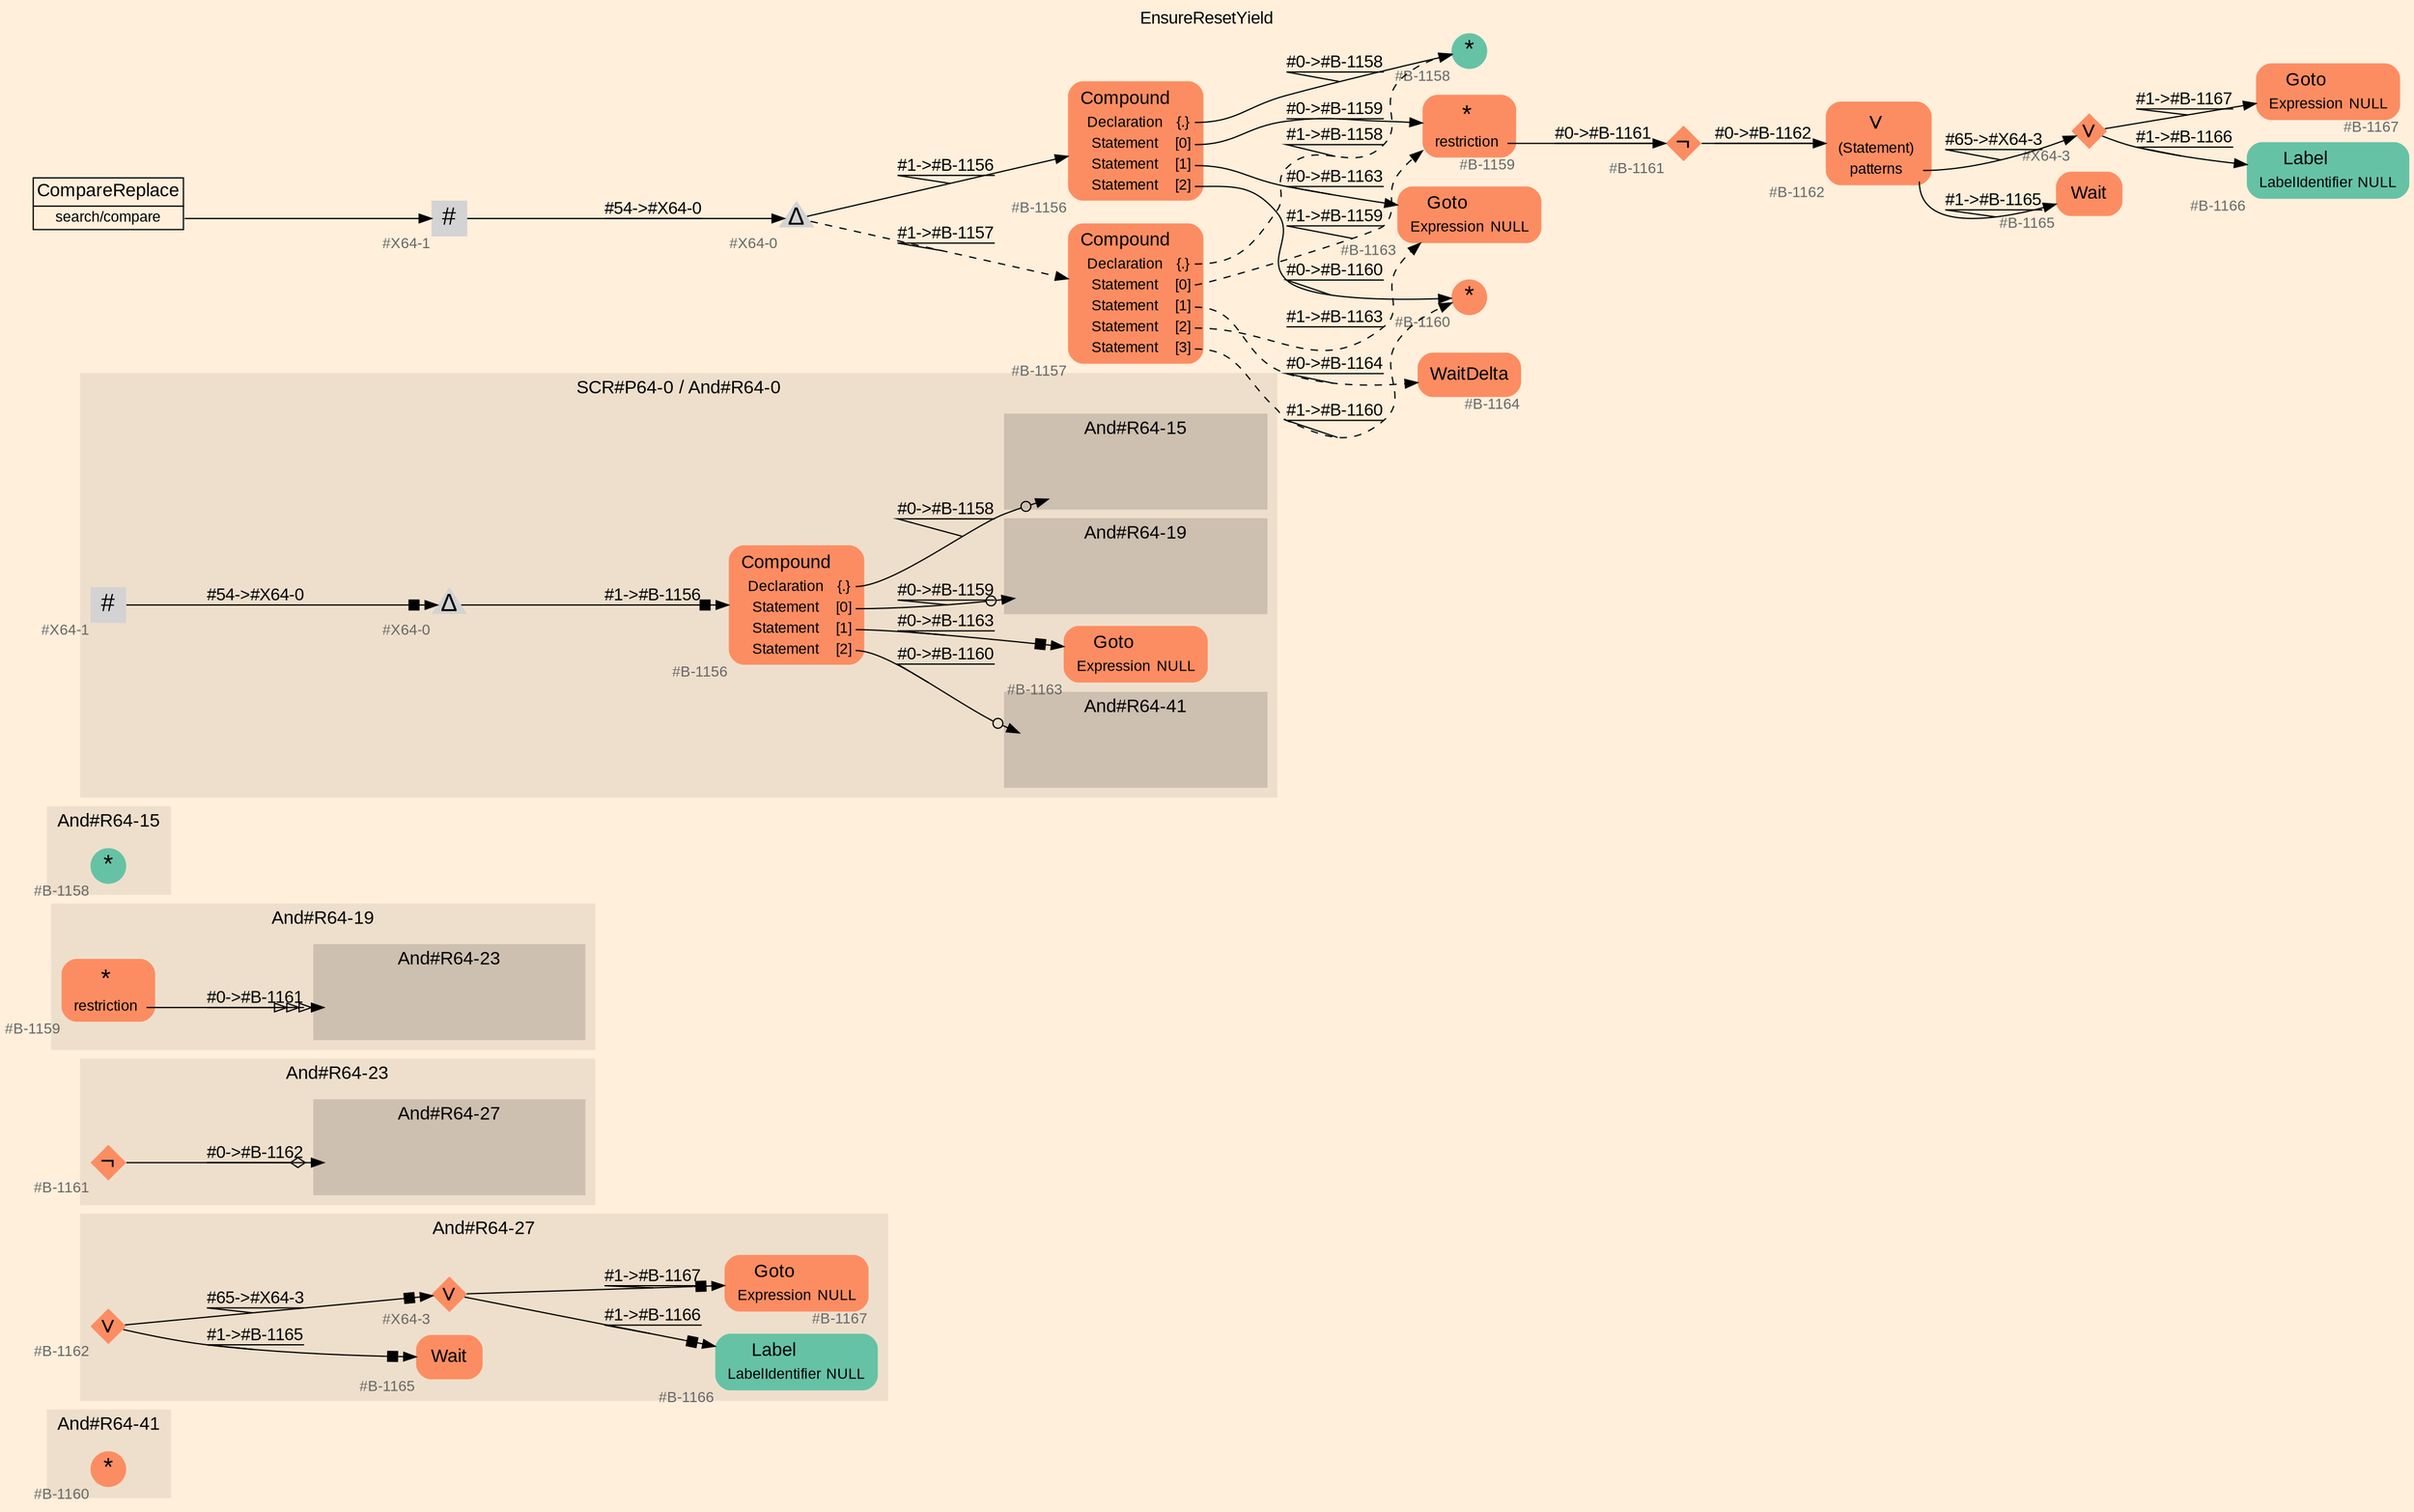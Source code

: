 digraph "EnsureResetYield" {
label = "EnsureResetYield"
labelloc = t
graph [
    rankdir = "LR"
    ranksep = 0.3
    bgcolor = antiquewhite1
    color = black
    fontcolor = black
    fontname = "Arial"
];
node [
    fontname = "Arial"
];
edge [
    fontname = "Arial"
];

// -------------------- figure And#R64-41 --------------------
// -------- region And#R64-41 ----------
subgraph "clusterAnd#R64-41" {
    label = "And#R64-41"
    style = "filled"
    color = antiquewhite2
    fontsize = "15"
    // -------- block And#R64-41/#B-1160 ----------
    "And#R64-41/#B-1160" [
        fillcolor = "/set28/2"
        xlabel = "#B-1160"
        fontsize = "12"
        fontcolor = grey40
        shape = "circle"
        label = <<FONT COLOR="black" POINT-SIZE="20">*</FONT>>
        style = "filled"
        penwidth = 0.0
        fixedsize = true
        width = 0.4
        height = 0.4
    ];
    
}


// -------------------- figure And#R64-27 --------------------
// -------- region And#R64-27 ----------
subgraph "clusterAnd#R64-27" {
    label = "And#R64-27"
    style = "filled"
    color = antiquewhite2
    fontsize = "15"
    // -------- block And#R64-27/#B-1162 ----------
    "And#R64-27/#B-1162" [
        fillcolor = "/set28/2"
        xlabel = "#B-1162"
        fontsize = "12"
        fontcolor = grey40
        shape = "diamond"
        label = <<FONT COLOR="black" POINT-SIZE="20">∨</FONT>>
        style = "filled"
        penwidth = 0.0
        fixedsize = true
        width = 0.4
        height = 0.4
    ];
    
    // -------- block And#R64-27/#B-1165 ----------
    "And#R64-27/#B-1165" [
        fillcolor = "/set28/2"
        xlabel = "#B-1165"
        fontsize = "12"
        fontcolor = grey40
        shape = "plaintext"
        label = <<TABLE BORDER="0" CELLBORDER="0" CELLSPACING="0">
         <TR><TD><FONT COLOR="black" POINT-SIZE="15">Wait</FONT></TD></TR>
        </TABLE>>
        style = "rounded,filled"
    ];
    
    // -------- block And#R64-27/#B-1166 ----------
    "And#R64-27/#B-1166" [
        fillcolor = "/set28/1"
        xlabel = "#B-1166"
        fontsize = "12"
        fontcolor = grey40
        shape = "plaintext"
        label = <<TABLE BORDER="0" CELLBORDER="0" CELLSPACING="0">
         <TR><TD><FONT COLOR="black" POINT-SIZE="15">Label</FONT></TD></TR>
         <TR><TD><FONT COLOR="black" POINT-SIZE="12">LabelIdentifier</FONT></TD><TD PORT="port0"><FONT COLOR="black" POINT-SIZE="12">NULL</FONT></TD></TR>
        </TABLE>>
        style = "rounded,filled"
    ];
    
    // -------- block And#R64-27/#B-1167 ----------
    "And#R64-27/#B-1167" [
        fillcolor = "/set28/2"
        xlabel = "#B-1167"
        fontsize = "12"
        fontcolor = grey40
        shape = "plaintext"
        label = <<TABLE BORDER="0" CELLBORDER="0" CELLSPACING="0">
         <TR><TD><FONT COLOR="black" POINT-SIZE="15">Goto</FONT></TD></TR>
         <TR><TD><FONT COLOR="black" POINT-SIZE="12">Expression</FONT></TD><TD PORT="port0"><FONT COLOR="black" POINT-SIZE="12">NULL</FONT></TD></TR>
        </TABLE>>
        style = "rounded,filled"
    ];
    
    // -------- block And#R64-27/#X64-3 ----------
    "And#R64-27/#X64-3" [
        fillcolor = "/set28/2"
        xlabel = "#X64-3"
        fontsize = "12"
        fontcolor = grey40
        shape = "diamond"
        label = <<FONT COLOR="black" POINT-SIZE="20">∨</FONT>>
        style = "filled"
        penwidth = 0.0
        fixedsize = true
        width = 0.4
        height = 0.4
    ];
    
}

"And#R64-27/#B-1162" -> "And#R64-27/#X64-3" [
    arrowhead="normalnonebox"
    label = "#65-&gt;#X64-3"
    decorate = true
    color = black
    fontcolor = black
];

"And#R64-27/#B-1162" -> "And#R64-27/#B-1165" [
    arrowhead="normalnonebox"
    label = "#1-&gt;#B-1165"
    decorate = true
    color = black
    fontcolor = black
];

"And#R64-27/#X64-3" -> "And#R64-27/#B-1167" [
    arrowhead="normalnonebox"
    label = "#1-&gt;#B-1167"
    decorate = true
    color = black
    fontcolor = black
];

"And#R64-27/#X64-3" -> "And#R64-27/#B-1166" [
    arrowhead="normalnonebox"
    label = "#1-&gt;#B-1166"
    decorate = true
    color = black
    fontcolor = black
];


// -------------------- figure And#R64-23 --------------------
// -------- region And#R64-23 ----------
subgraph "clusterAnd#R64-23" {
    label = "And#R64-23"
    style = "filled"
    color = antiquewhite2
    fontsize = "15"
    // -------- block And#R64-23/#B-1161 ----------
    "And#R64-23/#B-1161" [
        fillcolor = "/set28/2"
        xlabel = "#B-1161"
        fontsize = "12"
        fontcolor = grey40
        shape = "diamond"
        label = <<FONT COLOR="black" POINT-SIZE="20">¬</FONT>>
        style = "filled"
        penwidth = 0.0
        fixedsize = true
        width = 0.4
        height = 0.4
    ];
    
    // -------- region And#R64-23/And#R64-27 ----------
    subgraph "clusterAnd#R64-23/And#R64-27" {
        label = "And#R64-27"
        style = "filled"
        color = antiquewhite3
        fontsize = "15"
        // -------- block And#R64-23/And#R64-27/#B-1162 ----------
        "And#R64-23/And#R64-27/#B-1162" [
            fillcolor = "/set28/2"
            xlabel = "#B-1162"
            fontsize = "12"
            fontcolor = grey40
            shape = "none"
            style = "invisible"
        ];
        
    }
    
}

"And#R64-23/#B-1161" -> "And#R64-23/And#R64-27/#B-1162" [
    arrowhead="normalnoneodiamond"
    label = "#0-&gt;#B-1162"
    decorate = true
    color = black
    fontcolor = black
];


// -------------------- figure And#R64-19 --------------------
// -------- region And#R64-19 ----------
subgraph "clusterAnd#R64-19" {
    label = "And#R64-19"
    style = "filled"
    color = antiquewhite2
    fontsize = "15"
    // -------- block And#R64-19/#B-1159 ----------
    "And#R64-19/#B-1159" [
        fillcolor = "/set28/2"
        xlabel = "#B-1159"
        fontsize = "12"
        fontcolor = grey40
        shape = "plaintext"
        label = <<TABLE BORDER="0" CELLBORDER="0" CELLSPACING="0">
         <TR><TD><FONT COLOR="black" POINT-SIZE="20">*</FONT></TD></TR>
         <TR><TD><FONT COLOR="black" POINT-SIZE="12">restriction</FONT></TD><TD PORT="port0"></TD></TR>
        </TABLE>>
        style = "rounded,filled"
    ];
    
    // -------- region And#R64-19/And#R64-23 ----------
    subgraph "clusterAnd#R64-19/And#R64-23" {
        label = "And#R64-23"
        style = "filled"
        color = antiquewhite3
        fontsize = "15"
        // -------- block And#R64-19/And#R64-23/#B-1161 ----------
        "And#R64-19/And#R64-23/#B-1161" [
            fillcolor = "/set28/2"
            xlabel = "#B-1161"
            fontsize = "12"
            fontcolor = grey40
            shape = "none"
            style = "invisible"
        ];
        
    }
    
}

"And#R64-19/#B-1159":port0 -> "And#R64-19/And#R64-23/#B-1161" [
    arrowhead="normalonormalonormalonormal"
    label = "#0-&gt;#B-1161"
    decorate = true
    color = black
    fontcolor = black
];


// -------------------- figure And#R64-15 --------------------
// -------- region And#R64-15 ----------
subgraph "clusterAnd#R64-15" {
    label = "And#R64-15"
    style = "filled"
    color = antiquewhite2
    fontsize = "15"
    // -------- block And#R64-15/#B-1158 ----------
    "And#R64-15/#B-1158" [
        fillcolor = "/set28/1"
        xlabel = "#B-1158"
        fontsize = "12"
        fontcolor = grey40
        shape = "circle"
        label = <<FONT COLOR="black" POINT-SIZE="20">*</FONT>>
        style = "filled"
        penwidth = 0.0
        fixedsize = true
        width = 0.4
        height = 0.4
    ];
    
}


// -------------------- figure And#R64-0 --------------------
// -------- region And#R64-0 ----------
subgraph "clusterAnd#R64-0" {
    label = "SCR#P64-0 / And#R64-0"
    style = "filled"
    color = antiquewhite2
    fontsize = "15"
    // -------- block And#R64-0/#B-1156 ----------
    "And#R64-0/#B-1156" [
        fillcolor = "/set28/2"
        xlabel = "#B-1156"
        fontsize = "12"
        fontcolor = grey40
        shape = "plaintext"
        label = <<TABLE BORDER="0" CELLBORDER="0" CELLSPACING="0">
         <TR><TD><FONT COLOR="black" POINT-SIZE="15">Compound</FONT></TD></TR>
         <TR><TD><FONT COLOR="black" POINT-SIZE="12">Declaration</FONT></TD><TD PORT="port0"><FONT COLOR="black" POINT-SIZE="12">{.}</FONT></TD></TR>
         <TR><TD><FONT COLOR="black" POINT-SIZE="12">Statement</FONT></TD><TD PORT="port1"><FONT COLOR="black" POINT-SIZE="12">[0]</FONT></TD></TR>
         <TR><TD><FONT COLOR="black" POINT-SIZE="12">Statement</FONT></TD><TD PORT="port2"><FONT COLOR="black" POINT-SIZE="12">[1]</FONT></TD></TR>
         <TR><TD><FONT COLOR="black" POINT-SIZE="12">Statement</FONT></TD><TD PORT="port3"><FONT COLOR="black" POINT-SIZE="12">[2]</FONT></TD></TR>
        </TABLE>>
        style = "rounded,filled"
    ];
    
    // -------- block And#R64-0/#B-1163 ----------
    "And#R64-0/#B-1163" [
        fillcolor = "/set28/2"
        xlabel = "#B-1163"
        fontsize = "12"
        fontcolor = grey40
        shape = "plaintext"
        label = <<TABLE BORDER="0" CELLBORDER="0" CELLSPACING="0">
         <TR><TD><FONT COLOR="black" POINT-SIZE="15">Goto</FONT></TD></TR>
         <TR><TD><FONT COLOR="black" POINT-SIZE="12">Expression</FONT></TD><TD PORT="port0"><FONT COLOR="black" POINT-SIZE="12">NULL</FONT></TD></TR>
        </TABLE>>
        style = "rounded,filled"
    ];
    
    // -------- block And#R64-0/#X64-0 ----------
    "And#R64-0/#X64-0" [
        xlabel = "#X64-0"
        fontsize = "12"
        fontcolor = grey40
        shape = "triangle"
        label = <<FONT COLOR="black" POINT-SIZE="20">Δ</FONT>>
        style = "filled"
        penwidth = 0.0
        fixedsize = true
        width = 0.4
        height = 0.4
    ];
    
    // -------- block And#R64-0/#X64-1 ----------
    "And#R64-0/#X64-1" [
        xlabel = "#X64-1"
        fontsize = "12"
        fontcolor = grey40
        shape = "square"
        label = <<FONT COLOR="black" POINT-SIZE="20">#</FONT>>
        style = "filled"
        penwidth = 0.0
        fixedsize = true
        width = 0.4
        height = 0.4
    ];
    
    // -------- region And#R64-0/And#R64-15 ----------
    subgraph "clusterAnd#R64-0/And#R64-15" {
        label = "And#R64-15"
        style = "filled"
        color = antiquewhite3
        fontsize = "15"
        // -------- block And#R64-0/And#R64-15/#B-1158 ----------
        "And#R64-0/And#R64-15/#B-1158" [
            fillcolor = "/set28/1"
            xlabel = "#B-1158"
            fontsize = "12"
            fontcolor = grey40
            shape = "none"
            style = "invisible"
        ];
        
    }
    
    // -------- region And#R64-0/And#R64-19 ----------
    subgraph "clusterAnd#R64-0/And#R64-19" {
        label = "And#R64-19"
        style = "filled"
        color = antiquewhite3
        fontsize = "15"
        // -------- block And#R64-0/And#R64-19/#B-1159 ----------
        "And#R64-0/And#R64-19/#B-1159" [
            fillcolor = "/set28/2"
            xlabel = "#B-1159"
            fontsize = "12"
            fontcolor = grey40
            shape = "none"
            style = "invisible"
        ];
        
    }
    
    // -------- region And#R64-0/And#R64-41 ----------
    subgraph "clusterAnd#R64-0/And#R64-41" {
        label = "And#R64-41"
        style = "filled"
        color = antiquewhite3
        fontsize = "15"
        // -------- block And#R64-0/And#R64-41/#B-1160 ----------
        "And#R64-0/And#R64-41/#B-1160" [
            fillcolor = "/set28/2"
            xlabel = "#B-1160"
            fontsize = "12"
            fontcolor = grey40
            shape = "none"
            style = "invisible"
        ];
        
    }
    
}

"And#R64-0/#B-1156":port0 -> "And#R64-0/And#R64-15/#B-1158" [
    arrowhead="normalnoneodot"
    label = "#0-&gt;#B-1158"
    decorate = true
    color = black
    fontcolor = black
];

"And#R64-0/#B-1156":port1 -> "And#R64-0/And#R64-19/#B-1159" [
    arrowhead="normalnoneodot"
    label = "#0-&gt;#B-1159"
    decorate = true
    color = black
    fontcolor = black
];

"And#R64-0/#B-1156":port2 -> "And#R64-0/#B-1163" [
    arrowhead="normalnonebox"
    label = "#0-&gt;#B-1163"
    decorate = true
    color = black
    fontcolor = black
];

"And#R64-0/#B-1156":port3 -> "And#R64-0/And#R64-41/#B-1160" [
    arrowhead="normalnoneodot"
    label = "#0-&gt;#B-1160"
    decorate = true
    color = black
    fontcolor = black
];

"And#R64-0/#X64-0" -> "And#R64-0/#B-1156" [
    arrowhead="normalnonebox"
    label = "#1-&gt;#B-1156"
    decorate = true
    color = black
    fontcolor = black
];

"And#R64-0/#X64-1" -> "And#R64-0/#X64-0" [
    arrowhead="normalnonebox"
    label = "#54-&gt;#X64-0"
    decorate = true
    color = black
    fontcolor = black
];


// -------------------- transformation figure --------------------
// -------- block CR#X64-2 ----------
"CR#X64-2" [
    fillcolor = antiquewhite1
    fontsize = "12"
    fontcolor = grey40
    shape = "plaintext"
    label = <<TABLE BORDER="0" CELLBORDER="1" CELLSPACING="0">
     <TR><TD><FONT COLOR="black" POINT-SIZE="15">CompareReplace</FONT></TD></TR>
     <TR><TD PORT="port0"><FONT COLOR="black" POINT-SIZE="12">search/compare</FONT></TD></TR>
    </TABLE>>
    style = "filled"
    color = black
];

// -------- block #X64-1 ----------
"#X64-1" [
    xlabel = "#X64-1"
    fontsize = "12"
    fontcolor = grey40
    shape = "square"
    label = <<FONT COLOR="black" POINT-SIZE="20">#</FONT>>
    style = "filled"
    penwidth = 0.0
    fixedsize = true
    width = 0.4
    height = 0.4
];

// -------- block #X64-0 ----------
"#X64-0" [
    xlabel = "#X64-0"
    fontsize = "12"
    fontcolor = grey40
    shape = "triangle"
    label = <<FONT COLOR="black" POINT-SIZE="20">Δ</FONT>>
    style = "filled"
    penwidth = 0.0
    fixedsize = true
    width = 0.4
    height = 0.4
];

// -------- block #B-1156 ----------
"#B-1156" [
    fillcolor = "/set28/2"
    xlabel = "#B-1156"
    fontsize = "12"
    fontcolor = grey40
    shape = "plaintext"
    label = <<TABLE BORDER="0" CELLBORDER="0" CELLSPACING="0">
     <TR><TD><FONT COLOR="black" POINT-SIZE="15">Compound</FONT></TD></TR>
     <TR><TD><FONT COLOR="black" POINT-SIZE="12">Declaration</FONT></TD><TD PORT="port0"><FONT COLOR="black" POINT-SIZE="12">{.}</FONT></TD></TR>
     <TR><TD><FONT COLOR="black" POINT-SIZE="12">Statement</FONT></TD><TD PORT="port1"><FONT COLOR="black" POINT-SIZE="12">[0]</FONT></TD></TR>
     <TR><TD><FONT COLOR="black" POINT-SIZE="12">Statement</FONT></TD><TD PORT="port2"><FONT COLOR="black" POINT-SIZE="12">[1]</FONT></TD></TR>
     <TR><TD><FONT COLOR="black" POINT-SIZE="12">Statement</FONT></TD><TD PORT="port3"><FONT COLOR="black" POINT-SIZE="12">[2]</FONT></TD></TR>
    </TABLE>>
    style = "rounded,filled"
];

// -------- block #B-1158 ----------
"#B-1158" [
    fillcolor = "/set28/1"
    xlabel = "#B-1158"
    fontsize = "12"
    fontcolor = grey40
    shape = "circle"
    label = <<FONT COLOR="black" POINT-SIZE="20">*</FONT>>
    style = "filled"
    penwidth = 0.0
    fixedsize = true
    width = 0.4
    height = 0.4
];

// -------- block #B-1159 ----------
"#B-1159" [
    fillcolor = "/set28/2"
    xlabel = "#B-1159"
    fontsize = "12"
    fontcolor = grey40
    shape = "plaintext"
    label = <<TABLE BORDER="0" CELLBORDER="0" CELLSPACING="0">
     <TR><TD><FONT COLOR="black" POINT-SIZE="20">*</FONT></TD></TR>
     <TR><TD><FONT COLOR="black" POINT-SIZE="12">restriction</FONT></TD><TD PORT="port0"></TD></TR>
    </TABLE>>
    style = "rounded,filled"
];

// -------- block #B-1161 ----------
"#B-1161" [
    fillcolor = "/set28/2"
    xlabel = "#B-1161"
    fontsize = "12"
    fontcolor = grey40
    shape = "diamond"
    label = <<FONT COLOR="black" POINT-SIZE="20">¬</FONT>>
    style = "filled"
    penwidth = 0.0
    fixedsize = true
    width = 0.4
    height = 0.4
];

// -------- block #B-1162 ----------
"#B-1162" [
    fillcolor = "/set28/2"
    xlabel = "#B-1162"
    fontsize = "12"
    fontcolor = grey40
    shape = "plaintext"
    label = <<TABLE BORDER="0" CELLBORDER="0" CELLSPACING="0">
     <TR><TD><FONT COLOR="black" POINT-SIZE="20">∨</FONT></TD></TR>
     <TR><TD><FONT COLOR="black" POINT-SIZE="12">(Statement)</FONT></TD><TD PORT="port0"></TD></TR>
     <TR><TD><FONT COLOR="black" POINT-SIZE="12">patterns</FONT></TD><TD PORT="port1"></TD></TR>
    </TABLE>>
    style = "rounded,filled"
];

// -------- block #X64-3 ----------
"#X64-3" [
    fillcolor = "/set28/2"
    xlabel = "#X64-3"
    fontsize = "12"
    fontcolor = grey40
    shape = "diamond"
    label = <<FONT COLOR="black" POINT-SIZE="20">∨</FONT>>
    style = "filled"
    penwidth = 0.0
    fixedsize = true
    width = 0.4
    height = 0.4
];

// -------- block #B-1167 ----------
"#B-1167" [
    fillcolor = "/set28/2"
    xlabel = "#B-1167"
    fontsize = "12"
    fontcolor = grey40
    shape = "plaintext"
    label = <<TABLE BORDER="0" CELLBORDER="0" CELLSPACING="0">
     <TR><TD><FONT COLOR="black" POINT-SIZE="15">Goto</FONT></TD></TR>
     <TR><TD><FONT COLOR="black" POINT-SIZE="12">Expression</FONT></TD><TD PORT="port0"><FONT COLOR="black" POINT-SIZE="12">NULL</FONT></TD></TR>
    </TABLE>>
    style = "rounded,filled"
];

// -------- block #B-1166 ----------
"#B-1166" [
    fillcolor = "/set28/1"
    xlabel = "#B-1166"
    fontsize = "12"
    fontcolor = grey40
    shape = "plaintext"
    label = <<TABLE BORDER="0" CELLBORDER="0" CELLSPACING="0">
     <TR><TD><FONT COLOR="black" POINT-SIZE="15">Label</FONT></TD></TR>
     <TR><TD><FONT COLOR="black" POINT-SIZE="12">LabelIdentifier</FONT></TD><TD PORT="port0"><FONT COLOR="black" POINT-SIZE="12">NULL</FONT></TD></TR>
    </TABLE>>
    style = "rounded,filled"
];

// -------- block #B-1165 ----------
"#B-1165" [
    fillcolor = "/set28/2"
    xlabel = "#B-1165"
    fontsize = "12"
    fontcolor = grey40
    shape = "plaintext"
    label = <<TABLE BORDER="0" CELLBORDER="0" CELLSPACING="0">
     <TR><TD><FONT COLOR="black" POINT-SIZE="15">Wait</FONT></TD></TR>
    </TABLE>>
    style = "rounded,filled"
];

// -------- block #B-1163 ----------
"#B-1163" [
    fillcolor = "/set28/2"
    xlabel = "#B-1163"
    fontsize = "12"
    fontcolor = grey40
    shape = "plaintext"
    label = <<TABLE BORDER="0" CELLBORDER="0" CELLSPACING="0">
     <TR><TD><FONT COLOR="black" POINT-SIZE="15">Goto</FONT></TD></TR>
     <TR><TD><FONT COLOR="black" POINT-SIZE="12">Expression</FONT></TD><TD PORT="port0"><FONT COLOR="black" POINT-SIZE="12">NULL</FONT></TD></TR>
    </TABLE>>
    style = "rounded,filled"
];

// -------- block #B-1160 ----------
"#B-1160" [
    fillcolor = "/set28/2"
    xlabel = "#B-1160"
    fontsize = "12"
    fontcolor = grey40
    shape = "circle"
    label = <<FONT COLOR="black" POINT-SIZE="20">*</FONT>>
    style = "filled"
    penwidth = 0.0
    fixedsize = true
    width = 0.4
    height = 0.4
];

// -------- block #B-1157 ----------
"#B-1157" [
    fillcolor = "/set28/2"
    xlabel = "#B-1157"
    fontsize = "12"
    fontcolor = grey40
    shape = "plaintext"
    label = <<TABLE BORDER="0" CELLBORDER="0" CELLSPACING="0">
     <TR><TD><FONT COLOR="black" POINT-SIZE="15">Compound</FONT></TD></TR>
     <TR><TD><FONT COLOR="black" POINT-SIZE="12">Declaration</FONT></TD><TD PORT="port0"><FONT COLOR="black" POINT-SIZE="12">{.}</FONT></TD></TR>
     <TR><TD><FONT COLOR="black" POINT-SIZE="12">Statement</FONT></TD><TD PORT="port1"><FONT COLOR="black" POINT-SIZE="12">[0]</FONT></TD></TR>
     <TR><TD><FONT COLOR="black" POINT-SIZE="12">Statement</FONT></TD><TD PORT="port2"><FONT COLOR="black" POINT-SIZE="12">[1]</FONT></TD></TR>
     <TR><TD><FONT COLOR="black" POINT-SIZE="12">Statement</FONT></TD><TD PORT="port3"><FONT COLOR="black" POINT-SIZE="12">[2]</FONT></TD></TR>
     <TR><TD><FONT COLOR="black" POINT-SIZE="12">Statement</FONT></TD><TD PORT="port4"><FONT COLOR="black" POINT-SIZE="12">[3]</FONT></TD></TR>
    </TABLE>>
    style = "rounded,filled"
];

// -------- block #B-1164 ----------
"#B-1164" [
    fillcolor = "/set28/2"
    xlabel = "#B-1164"
    fontsize = "12"
    fontcolor = grey40
    shape = "plaintext"
    label = <<TABLE BORDER="0" CELLBORDER="0" CELLSPACING="0">
     <TR><TD><FONT COLOR="black" POINT-SIZE="15">WaitDelta</FONT></TD></TR>
    </TABLE>>
    style = "rounded,filled"
];

"CR#X64-2":port0 -> "#X64-1" [
    label = ""
    decorate = true
    color = black
    fontcolor = black
];

"#X64-1" -> "#X64-0" [
    label = "#54-&gt;#X64-0"
    decorate = true
    color = black
    fontcolor = black
];

"#X64-0" -> "#B-1156" [
    label = "#1-&gt;#B-1156"
    decorate = true
    color = black
    fontcolor = black
];

"#X64-0" -> "#B-1157" [
    style="dashed"
    label = "#1-&gt;#B-1157"
    decorate = true
    color = black
    fontcolor = black
];

"#B-1156":port0 -> "#B-1158" [
    label = "#0-&gt;#B-1158"
    decorate = true
    color = black
    fontcolor = black
];

"#B-1156":port1 -> "#B-1159" [
    label = "#0-&gt;#B-1159"
    decorate = true
    color = black
    fontcolor = black
];

"#B-1156":port2 -> "#B-1163" [
    label = "#0-&gt;#B-1163"
    decorate = true
    color = black
    fontcolor = black
];

"#B-1156":port3 -> "#B-1160" [
    label = "#0-&gt;#B-1160"
    decorate = true
    color = black
    fontcolor = black
];

"#B-1159":port0 -> "#B-1161" [
    label = "#0-&gt;#B-1161"
    decorate = true
    color = black
    fontcolor = black
];

"#B-1161" -> "#B-1162" [
    label = "#0-&gt;#B-1162"
    decorate = true
    color = black
    fontcolor = black
];

"#B-1162":port1 -> "#X64-3" [
    label = "#65-&gt;#X64-3"
    decorate = true
    color = black
    fontcolor = black
];

"#B-1162":port1 -> "#B-1165" [
    label = "#1-&gt;#B-1165"
    decorate = true
    color = black
    fontcolor = black
];

"#X64-3" -> "#B-1167" [
    label = "#1-&gt;#B-1167"
    decorate = true
    color = black
    fontcolor = black
];

"#X64-3" -> "#B-1166" [
    label = "#1-&gt;#B-1166"
    decorate = true
    color = black
    fontcolor = black
];

"#B-1157":port0 -> "#B-1158" [
    style="dashed"
    label = "#1-&gt;#B-1158"
    decorate = true
    color = black
    fontcolor = black
];

"#B-1157":port1 -> "#B-1159" [
    style="dashed"
    label = "#1-&gt;#B-1159"
    decorate = true
    color = black
    fontcolor = black
];

"#B-1157":port2 -> "#B-1164" [
    style="dashed"
    label = "#0-&gt;#B-1164"
    decorate = true
    color = black
    fontcolor = black
];

"#B-1157":port3 -> "#B-1163" [
    style="dashed"
    label = "#1-&gt;#B-1163"
    decorate = true
    color = black
    fontcolor = black
];

"#B-1157":port4 -> "#B-1160" [
    style="dashed"
    label = "#1-&gt;#B-1160"
    decorate = true
    color = black
    fontcolor = black
];


}
